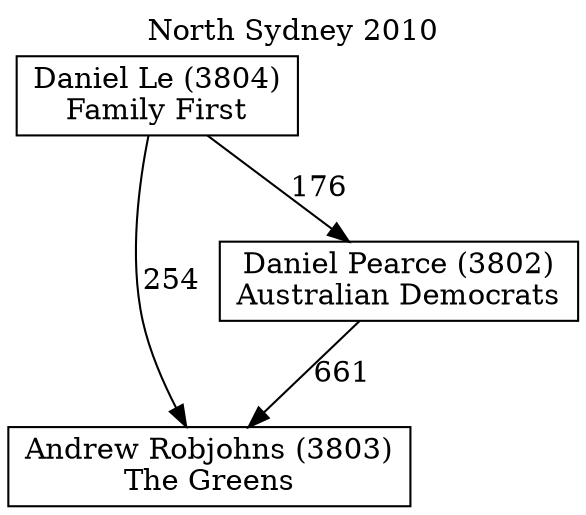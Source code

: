 // House preference flow
digraph "Andrew Robjohns (3803)_North Sydney_2010" {
	graph [label="North Sydney 2010" labelloc=t mclimit=10]
	node [shape=box]
	"Andrew Robjohns (3803)" [label="Andrew Robjohns (3803)
The Greens"]
	"Daniel Pearce (3802)" [label="Daniel Pearce (3802)
Australian Democrats"]
	"Daniel Le (3804)" [label="Daniel Le (3804)
Family First"]
	"Andrew Robjohns (3803)" [label="Andrew Robjohns (3803)
The Greens"]
	"Daniel Le (3804)" [label="Daniel Le (3804)
Family First"]
	"Daniel Le (3804)" [label="Daniel Le (3804)
Family First"]
	"Daniel Pearce (3802)" [label="Daniel Pearce (3802)
Australian Democrats"]
	"Daniel Le (3804)" [label="Daniel Le (3804)
Family First"]
	"Daniel Le (3804)" [label="Daniel Le (3804)
Family First"]
	"Daniel Pearce (3802)" -> "Andrew Robjohns (3803)" [label=661]
	"Daniel Le (3804)" -> "Daniel Pearce (3802)" [label=176]
	"Daniel Le (3804)" -> "Andrew Robjohns (3803)" [label=254]
}
